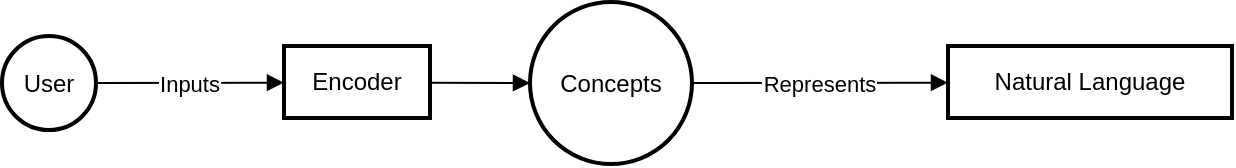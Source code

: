 <mxfile version="24.7.5">
  <diagram name="Page-1" id="PUeqplnw4IfTdAFW89pa">
    <mxGraphModel>
      <root>
        <mxCell id="0" />
        <mxCell id="1" parent="0" />
        <mxCell id="2" value="User" style="ellipse;aspect=fixed;strokeWidth=2;whiteSpace=wrap;" vertex="1" parent="1">
          <mxGeometry y="17" width="47" height="47" as="geometry" />
        </mxCell>
        <mxCell id="3" value="Encoder" style="whiteSpace=wrap;strokeWidth=2;" vertex="1" parent="1">
          <mxGeometry x="141" y="22" width="73" height="36" as="geometry" />
        </mxCell>
        <mxCell id="4" value="Concepts" style="ellipse;aspect=fixed;strokeWidth=2;whiteSpace=wrap;" vertex="1" parent="1">
          <mxGeometry x="264" width="81" height="81" as="geometry" />
        </mxCell>
        <mxCell id="5" value="Natural Language" style="whiteSpace=wrap;strokeWidth=2;" vertex="1" parent="1">
          <mxGeometry x="473" y="22" width="142" height="36" as="geometry" />
        </mxCell>
        <mxCell id="6" value="Inputs" style="curved=1;startArrow=none;endArrow=block;exitX=1;exitY=0.5;entryX=0;entryY=0.51;" edge="1" parent="1" source="2" target="3">
          <mxGeometry relative="1" as="geometry">
            <Array as="points" />
          </mxGeometry>
        </mxCell>
        <mxCell id="7" value="" style="curved=1;startArrow=none;endArrow=block;exitX=1.01;exitY=0.51;entryX=0;entryY=0.5;" edge="1" parent="1" source="3" target="4">
          <mxGeometry relative="1" as="geometry">
            <Array as="points" />
          </mxGeometry>
        </mxCell>
        <mxCell id="8" value="Represents" style="curved=1;startArrow=none;endArrow=block;exitX=1;exitY=0.5;entryX=0;entryY=0.51;" edge="1" parent="1" source="4" target="5">
          <mxGeometry relative="1" as="geometry">
            <Array as="points" />
          </mxGeometry>
        </mxCell>
      </root>
    </mxGraphModel>
  </diagram>
</mxfile>
